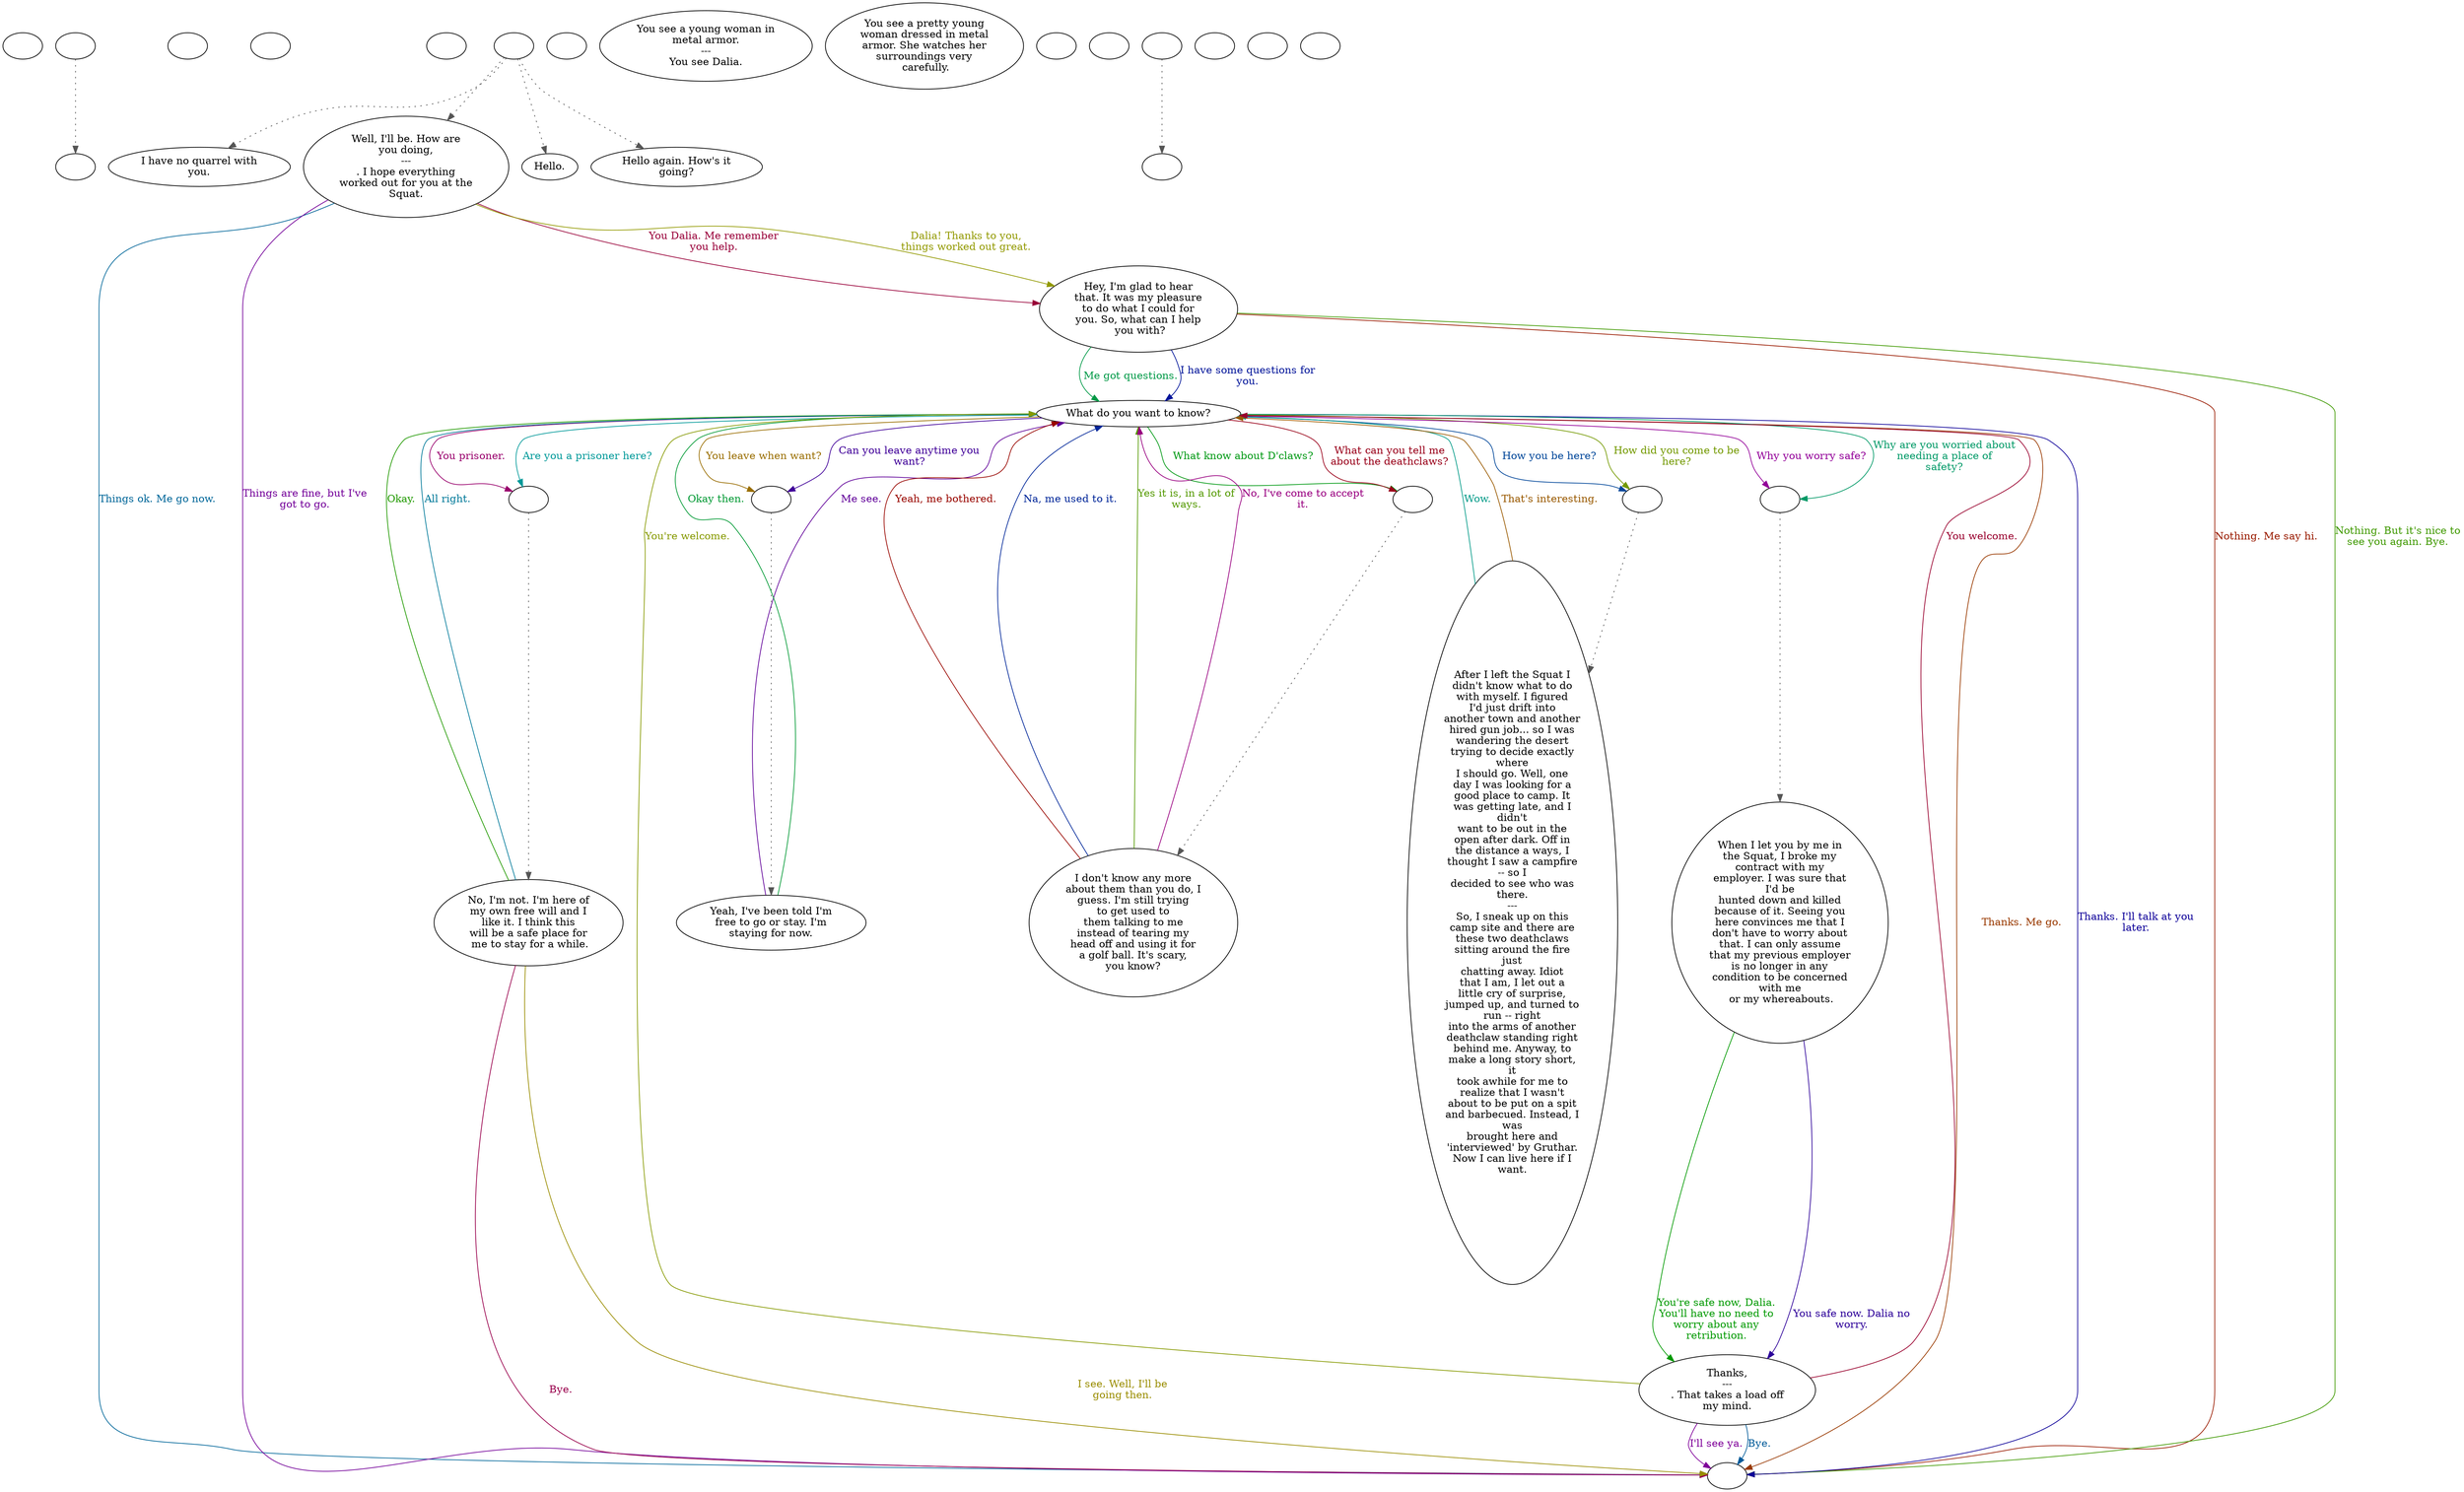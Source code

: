 digraph ocdalia {
  "checkPartyMembersNearDoor" [style=filled       fillcolor="#FFFFFF"       color="#000000"]
  "checkPartyMembersNearDoor" [label=""]
  "old_pickup_p_proc" [style=filled       fillcolor="#FFFFFF"       color="#000000"]
  "old_pickup_p_proc" [label=""]
  "pickup_p_proc" [style=filled       fillcolor="#FFFFFF"       color="#000000"]
  "pickup_p_proc" -> "old_pickup_p_proc" [style=dotted color="#555555"]
  "pickup_p_proc" [label=""]
  "getTimeBit" [style=filled       fillcolor="#FFFFFF"       color="#000000"]
  "getTimeBit" [label=""]
  "start" [style=filled       fillcolor="#FFFFFF"       color="#000000"]
  "start" [label=""]
  "critter_p_proc" [style=filled       fillcolor="#FFFFFF"       color="#000000"]
  "critter_p_proc" [label=""]
  "talk_p_proc" [style=filled       fillcolor="#FFFFFF"       color="#000000"]
  "talk_p_proc" -> "Node012" [style=dotted color="#555555"]
  "talk_p_proc" -> "Node001" [style=dotted color="#555555"]
  "talk_p_proc" -> "Node010" [style=dotted color="#555555"]
  "talk_p_proc" -> "Node011" [style=dotted color="#555555"]
  "talk_p_proc" [label=""]
  "destroy_p_proc" [style=filled       fillcolor="#FFFFFF"       color="#000000"]
  "destroy_p_proc" [label=""]
  "look_at_p_proc" [style=filled       fillcolor="#FFFFFF"       color="#000000"]
  "look_at_p_proc" [label="You see a young woman in\nmetal armor.\n---\nYou see Dalia."]
  "description_p_proc" [style=filled       fillcolor="#FFFFFF"       color="#000000"]
  "description_p_proc" [label="You see a pretty young\nwoman dressed in metal\narmor. She watches her\nsurroundings very\n carefully."]
  "use_skill_on_p_proc" [style=filled       fillcolor="#FFFFFF"       color="#000000"]
  "use_skill_on_p_proc" [label=""]
  "damage_p_proc" [style=filled       fillcolor="#FFFFFF"       color="#000000"]
  "damage_p_proc" [label=""]
  "map_enter_p_proc" [style=filled       fillcolor="#FFFFFF"       color="#000000"]
  "map_enter_p_proc" -> "check_dalia_state" [style=dotted color="#555555"]
  "map_enter_p_proc" [label=""]
  "push_p_proc" [style=filled       fillcolor="#FFFFFF"       color="#000000"]
  "push_p_proc" [label=""]
  "timed_event_p_proc" [style=filled       fillcolor="#FFFFFF"       color="#000000"]
  "timed_event_p_proc" [label=""]
  "Node998" [style=filled       fillcolor="#FFFFFF"       color="#000000"]
  "Node998" [label=""]
  "Node999" [style=filled       fillcolor="#FFFFFF"       color="#000000"]
  "Node999" [label=""]
  "Node001" [style=filled       fillcolor="#FFFFFF"       color="#000000"]
  "Node001" [label="Well, I'll be. How are\nyou doing,\n---\n. I hope everything\nworked out for you at the\nSquat."]
  "Node001" -> "Node002" [label="You Dalia. Me remember\nyou help." color="#990039" fontcolor="#990039"]
  "Node001" -> "Node999" [label="Things ok. Me go now." color="#006699" fontcolor="#006699"]
  "Node001" -> "Node002" [label="Dalia! Thanks to you,\nthings worked out great." color="#929900" fontcolor="#929900"]
  "Node001" -> "Node999" [label="Things are fine, but I've\ngot to go." color="#730099" fontcolor="#730099"]
  "Node002" [style=filled       fillcolor="#FFFFFF"       color="#000000"]
  "Node002" [label="Hey, I'm glad to hear\nthat. It was my pleasure\nto do what I could for\nyou. So, what can I help\n you with?"]
  "Node002" -> "Node003" [label="Me got questions." color="#009946" fontcolor="#009946"]
  "Node002" -> "Node999" [label="Nothing. Me say hi." color="#991A00" fontcolor="#991A00"]
  "Node002" -> "Node003" [label="I have some questions for\nyou." color="#001399" fontcolor="#001399"]
  "Node002" -> "Node999" [label="Nothing. But it's nice to\nsee you again. Bye." color="#3F9900" fontcolor="#3F9900"]
  "Node003" [style=filled       fillcolor="#FFFFFF"       color="#000000"]
  "Node003" [label="What do you want to know?"]
  "Node003" -> "Node004a" [label="You prisoner." color="#99006C" fontcolor="#99006C"]
  "Node003" -> "Node004a" [label="Are you a prisoner here?" color="#009999" fontcolor="#009999"]
  "Node003" -> "Node005a" [label="You leave when want?" color="#996D00" fontcolor="#996D00"]
  "Node003" -> "Node005a" [label="Can you leave anytime you\nwant?" color="#400099" fontcolor="#400099"]
  "Node003" -> "Node006a" [label="What know about D'claws?" color="#009913" fontcolor="#009913"]
  "Node003" -> "Node006a" [label="What can you tell me\nabout the deathclaws?" color="#990019" fontcolor="#990019"]
  "Node003" -> "Node007a" [label="How you be here?" color="#004699" fontcolor="#004699"]
  "Node003" -> "Node007a" [label="How did you come to be\nhere?" color="#739900" fontcolor="#739900"]
  "Node003" -> "Node008a" [label="Why you worry safe?" color="#930099" fontcolor="#930099"]
  "Node003" -> "Node008a" [label="Why are you worried about\nneeding a place of\nsafety?" color="#009966" fontcolor="#009966"]
  "Node003" -> "Node999" [label="Thanks. Me go." color="#993900" fontcolor="#993900"]
  "Node003" -> "Node999" [label="Thanks. I'll talk at you\nlater." color="#0D0099" fontcolor="#0D0099"]
  "Node004" [style=filled       fillcolor="#FFFFFF"       color="#000000"]
  "Node004" [label="No, I'm not. I'm here of\nmy own free will and I\nlike it. I think this\nwill be a safe place for\n me to stay for a while."]
  "Node004" -> "Node003" [label="Okay." color="#209900" fontcolor="#209900"]
  "Node004" -> "Node999" [label="Bye." color="#99004C" fontcolor="#99004C"]
  "Node004" -> "Node003" [label="All right." color="#007999" fontcolor="#007999"]
  "Node004" -> "Node999" [label="I see. Well, I'll be\ngoing then." color="#998C00" fontcolor="#998C00"]
  "Node005" [style=filled       fillcolor="#FFFFFF"       color="#000000"]
  "Node005" [label="Yeah, I've been told I'm\nfree to go or stay. I'm\nstaying for now."]
  "Node005" -> "Node003" [label="Me see." color="#600099" fontcolor="#600099"]
  "Node005" -> "Node003" [label="Okay then." color="#009933" fontcolor="#009933"]
  "Node006" [style=filled       fillcolor="#FFFFFF"       color="#000000"]
  "Node006" [label="I don't know any more\nabout them than you do, I\nguess. I'm still trying\nto get used to\nthem talking to me\ninstead of tearing my\nhead off and using it for\na golf ball. It's scary,\nyou know?"]
  "Node006" -> "Node003" [label="Yeah, me bothered." color="#990600" fontcolor="#990600"]
  "Node006" -> "Node003" [label="Na, me used to it." color="#002699" fontcolor="#002699"]
  "Node006" -> "Node003" [label="Yes it is, in a lot of\nways." color="#539900" fontcolor="#539900"]
  "Node006" -> "Node003" [label="No, I've come to accept\nit." color="#990080" fontcolor="#990080"]
  "Node007" [style=filled       fillcolor="#FFFFFF"       color="#000000"]
  "Node007" [label="After I left the Squat I\ndidn't know what to do\nwith myself. I figured\nI'd just drift into\nanother town and another\nhired gun job... so I was\nwandering the desert\ntrying to decide exactly\nwhere\nI should go. Well, one\nday I was looking for a\ngood place to camp. It\nwas getting late, and I\ndidn't\nwant to be out in the\nopen after dark. Off in\nthe distance a ways, I\nthought I saw a campfire\n-- so I\ndecided to see who was\nthere.\n---\nSo, I sneak up on this\ncamp site and there are\nthese two deathclaws\nsitting around the fire\njust\nchatting away. Idiot\nthat I am, I let out a\nlittle cry of surprise,\njumped up, and turned to\nrun -- right\ninto the arms of another\ndeathclaw standing right\nbehind me. Anyway, to\nmake a long story short,\nit\ntook awhile for me to\nrealize that I wasn't\nabout to be put on a spit\nand barbecued. Instead, I\nwas\nbrought here and\n'interviewed' by Gruthar.\nNow I can live here if I\nwant."]
  "Node007" -> "Node003" [label="Wow." color="#009986" fontcolor="#009986"]
  "Node007" -> "Node003" [label="That's interesting." color="#995900" fontcolor="#995900"]
  "Node008" [style=filled       fillcolor="#FFFFFF"       color="#000000"]
  "Node008" [label="When I let you by me in\nthe Squat, I broke my\ncontract with my\nemployer. I was sure that\nI'd be\nhunted down and killed\nbecause of it. Seeing you\nhere convinces me that I\ndon't have to worry about\nthat. I can only assume\nthat my previous employer\nis no longer in any\ncondition to be concerned\nwith me\n or my whereabouts."]
  "Node008" -> "Node009" [label="You safe now. Dalia no\nworry." color="#2C0099" fontcolor="#2C0099"]
  "Node008" -> "Node009" [label="You're safe now, Dalia.\nYou'll have no need to\nworry about any\nretribution." color="#009900" fontcolor="#009900"]
  "Node009" [style=filled       fillcolor="#FFFFFF"       color="#000000"]
  "Node009" [label="Thanks,\n---\n. That takes a load off\nmy mind."]
  "Node009" -> "Node003" [label="You welcome." color="#99002D" fontcolor="#99002D"]
  "Node009" -> "Node999" [label="Bye." color="#005A99" fontcolor="#005A99"]
  "Node009" -> "Node003" [label="You're welcome." color="#869900" fontcolor="#869900"]
  "Node009" -> "Node999" [label="I'll see ya." color="#7F0099" fontcolor="#7F0099"]
  "Node010" [style=filled       fillcolor="#FFFFFF"       color="#000000"]
  "Node010" [label="Hello."]
  "Node011" [style=filled       fillcolor="#FFFFFF"       color="#000000"]
  "Node011" [label="Hello again. How's it\ngoing?"]
  "Node012" [style=filled       fillcolor="#FFFFFF"       color="#000000"]
  "Node012" [label="I have no quarrel with\nyou."]
  "check_dalia_state" [style=filled       fillcolor="#FFFFFF"       color="#000000"]
  "check_dalia_state" [label=""]
  "Node004a" [style=filled       fillcolor="#FFFFFF"       color="#000000"]
  "Node004a" -> "Node004" [style=dotted color="#555555"]
  "Node004a" [label=""]
  "Node005a" [style=filled       fillcolor="#FFFFFF"       color="#000000"]
  "Node005a" -> "Node005" [style=dotted color="#555555"]
  "Node005a" [label=""]
  "Node006a" [style=filled       fillcolor="#FFFFFF"       color="#000000"]
  "Node006a" -> "Node006" [style=dotted color="#555555"]
  "Node006a" [label=""]
  "Node007a" [style=filled       fillcolor="#FFFFFF"       color="#000000"]
  "Node007a" -> "Node007" [style=dotted color="#555555"]
  "Node007a" [label=""]
  "Node008a" [style=filled       fillcolor="#FFFFFF"       color="#000000"]
  "Node008a" -> "Node008" [style=dotted color="#555555"]
  "Node008a" [label=""]
}